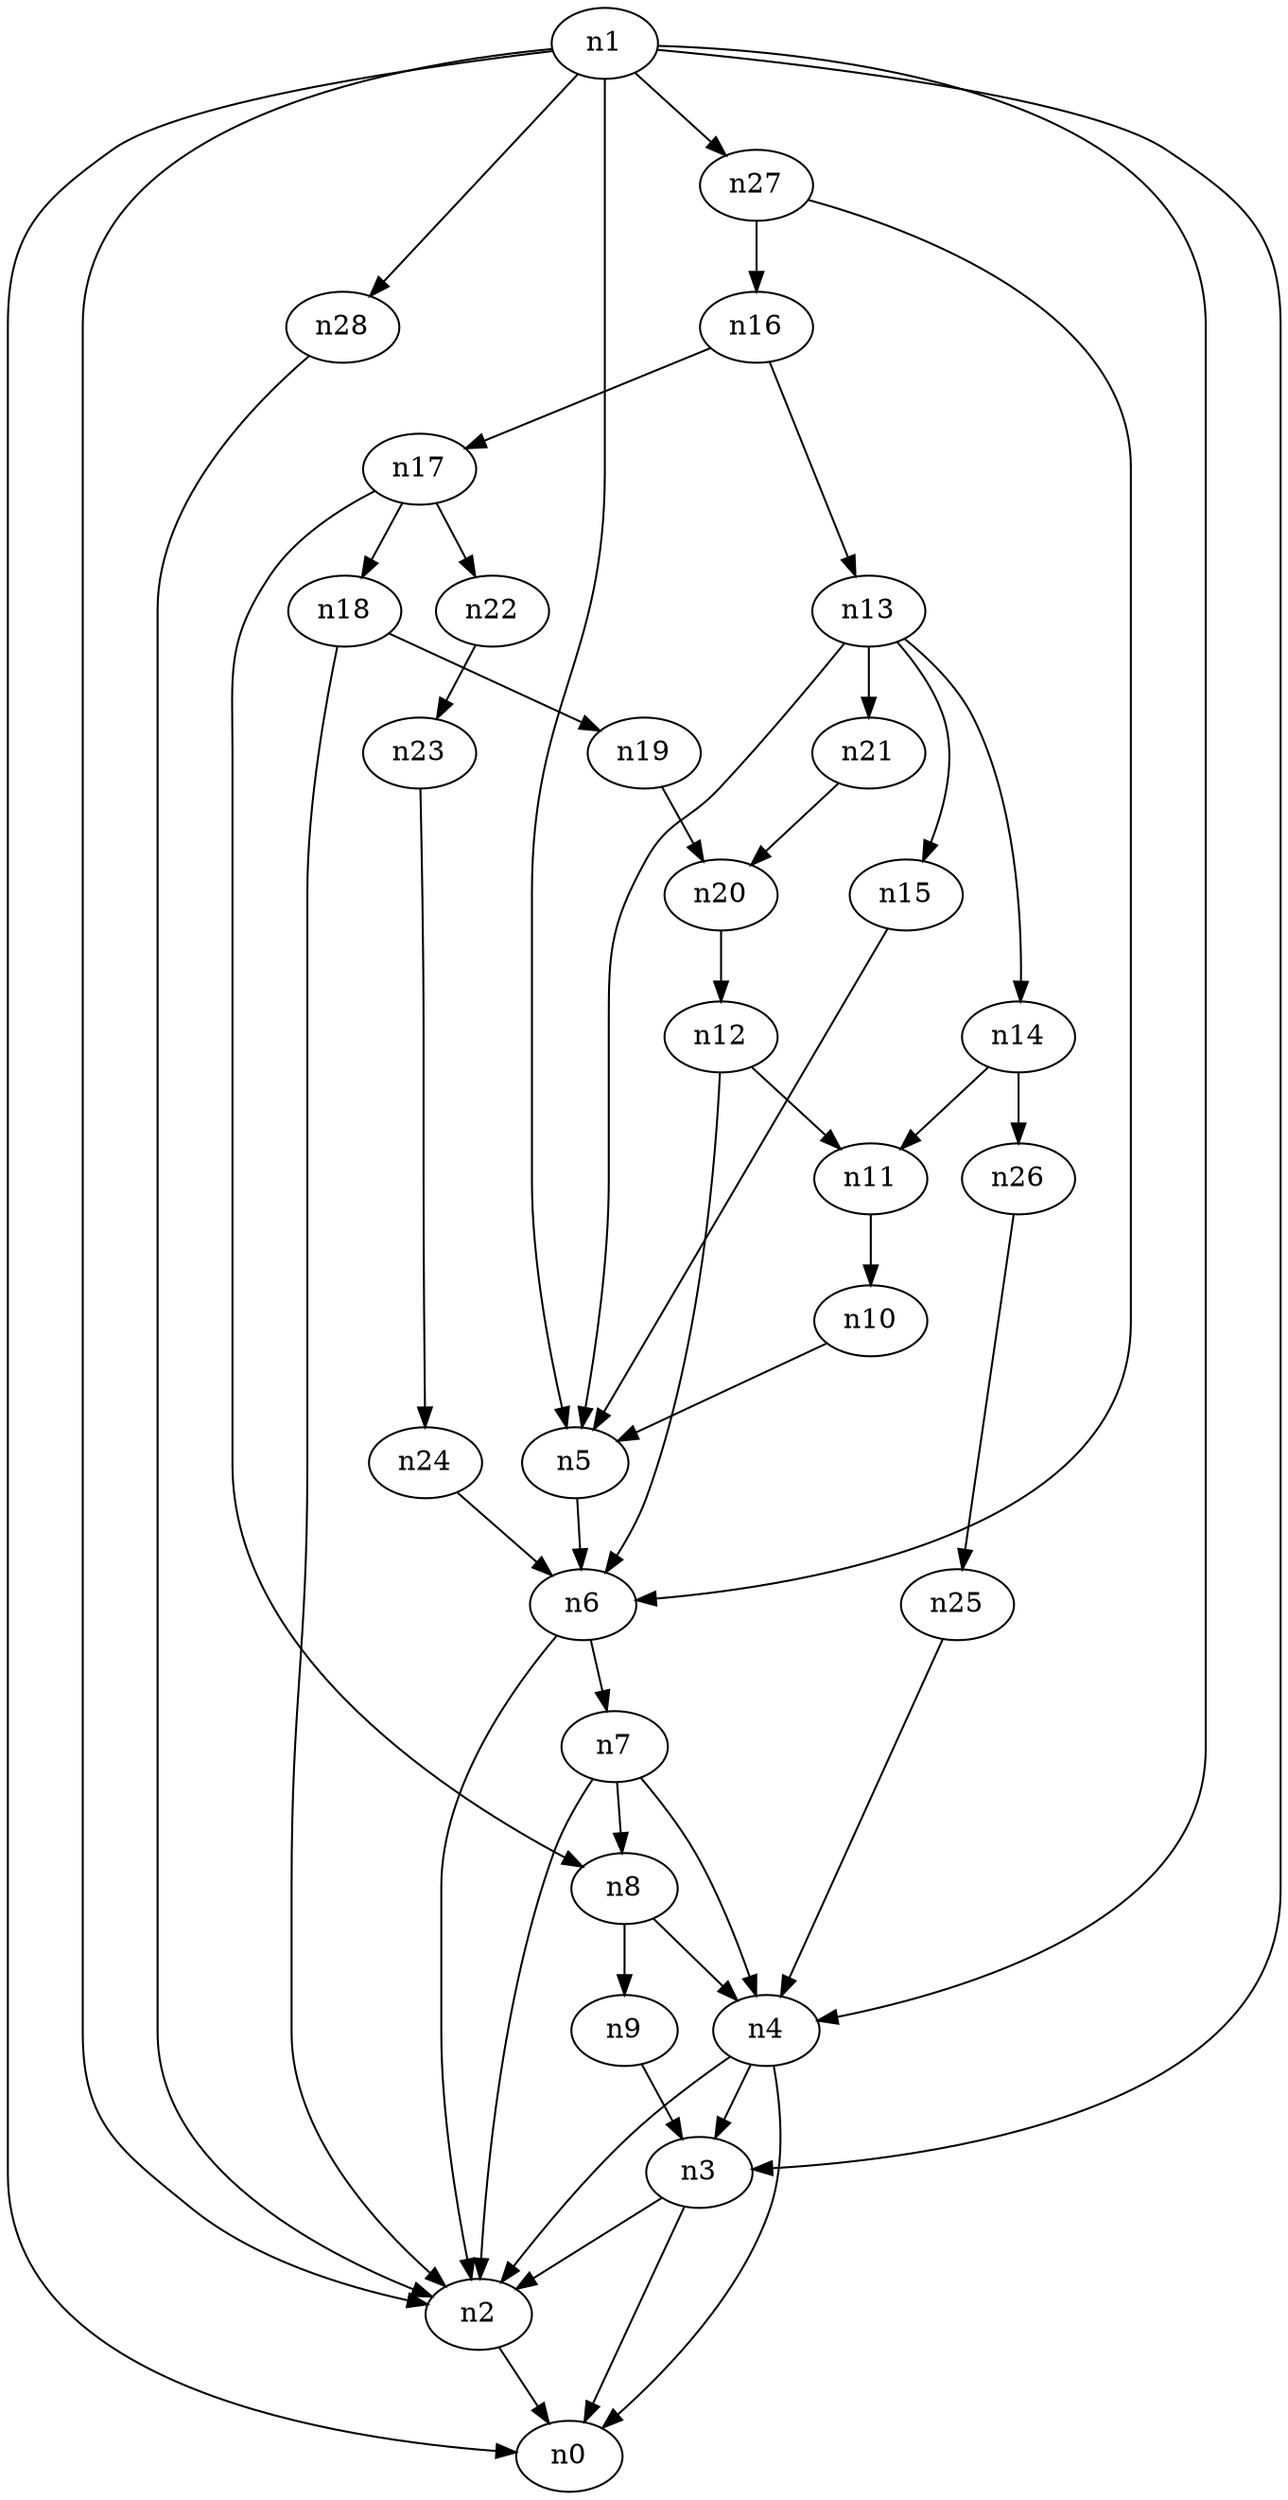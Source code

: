 digraph G {
	n1 -> n0	 [_graphml_id=e0];
	n1 -> n2	 [_graphml_id=e1];
	n1 -> n3	 [_graphml_id=e6];
	n1 -> n4	 [_graphml_id=e9];
	n1 -> n5	 [_graphml_id=e10];
	n1 -> n27	 [_graphml_id=e46];
	n1 -> n28	 [_graphml_id=e49];
	n2 -> n0	 [_graphml_id=e5];
	n3 -> n0	 [_graphml_id=e8];
	n3 -> n2	 [_graphml_id=e2];
	n4 -> n0	 [_graphml_id=e4];
	n4 -> n2	 [_graphml_id=e7];
	n4 -> n3	 [_graphml_id=e3];
	n5 -> n6	 [_graphml_id=e11];
	n6 -> n2	 [_graphml_id=e12];
	n6 -> n7	 [_graphml_id=e28];
	n7 -> n2	 [_graphml_id=e13];
	n7 -> n4	 [_graphml_id=e18];
	n7 -> n8	 [_graphml_id=e14];
	n8 -> n4	 [_graphml_id=e15];
	n8 -> n9	 [_graphml_id=e17];
	n9 -> n3	 [_graphml_id=e16];
	n10 -> n5	 [_graphml_id=e19];
	n11 -> n10	 [_graphml_id=e20];
	n12 -> n6	 [_graphml_id=e22];
	n12 -> n11	 [_graphml_id=e21];
	n13 -> n5	 [_graphml_id=e23];
	n13 -> n14	 [_graphml_id=e24];
	n13 -> n15	 [_graphml_id=e27];
	n13 -> n21	 [_graphml_id=e36];
	n14 -> n11	 [_graphml_id=e25];
	n14 -> n26	 [_graphml_id=e45];
	n15 -> n5	 [_graphml_id=e26];
	n16 -> n13	 [_graphml_id=e29];
	n16 -> n17	 [_graphml_id=e30];
	n17 -> n8	 [_graphml_id=e38];
	n17 -> n18	 [_graphml_id=e31];
	n17 -> n22	 [_graphml_id=e39];
	n18 -> n2	 [_graphml_id=e32];
	n18 -> n19	 [_graphml_id=e33];
	n19 -> n20	 [_graphml_id=e34];
	n20 -> n12	 [_graphml_id=e35];
	n21 -> n20	 [_graphml_id=e37];
	n22 -> n23	 [_graphml_id=e40];
	n23 -> n24	 [_graphml_id=e41];
	n24 -> n6	 [_graphml_id=e42];
	n25 -> n4	 [_graphml_id=e43];
	n26 -> n25	 [_graphml_id=e44];
	n27 -> n6	 [_graphml_id=e48];
	n27 -> n16	 [_graphml_id=e47];
	n28 -> n2	 [_graphml_id=e50];
}
